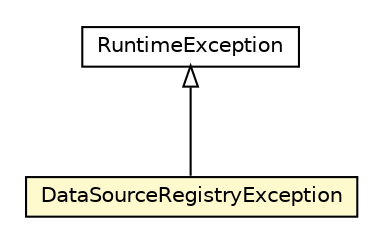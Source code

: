 #!/usr/local/bin/dot
#
# Class diagram 
# Generated by UMLGraph version R5_6_6-8-g8d7759 (http://www.umlgraph.org/)
#

digraph G {
	edge [fontname="Helvetica",fontsize=10,labelfontname="Helvetica",labelfontsize=10];
	node [fontname="Helvetica",fontsize=10,shape=plaintext];
	nodesep=0.25;
	ranksep=0.5;
	// org.dayatang.datasource4saas.dsregistry.DataSourceRegistryException
	c37230 [label=<<table title="org.dayatang.datasource4saas.dsregistry.DataSourceRegistryException" border="0" cellborder="1" cellspacing="0" cellpadding="2" port="p" bgcolor="lemonChiffon" href="./DataSourceRegistryException.html">
		<tr><td><table border="0" cellspacing="0" cellpadding="1">
<tr><td align="center" balign="center"> DataSourceRegistryException </td></tr>
		</table></td></tr>
		</table>>, URL="./DataSourceRegistryException.html", fontname="Helvetica", fontcolor="black", fontsize=10.0];
	//org.dayatang.datasource4saas.dsregistry.DataSourceRegistryException extends java.lang.RuntimeException
	c37276:p -> c37230:p [dir=back,arrowtail=empty];
	// java.lang.RuntimeException
	c37276 [label=<<table title="java.lang.RuntimeException" border="0" cellborder="1" cellspacing="0" cellpadding="2" port="p" href="http://download.oracle.com/javase/7/docs/api/java/lang/RuntimeException.html">
		<tr><td><table border="0" cellspacing="0" cellpadding="1">
<tr><td align="center" balign="center"> RuntimeException </td></tr>
		</table></td></tr>
		</table>>, URL="http://download.oracle.com/javase/7/docs/api/java/lang/RuntimeException.html", fontname="Helvetica", fontcolor="black", fontsize=10.0];
}

